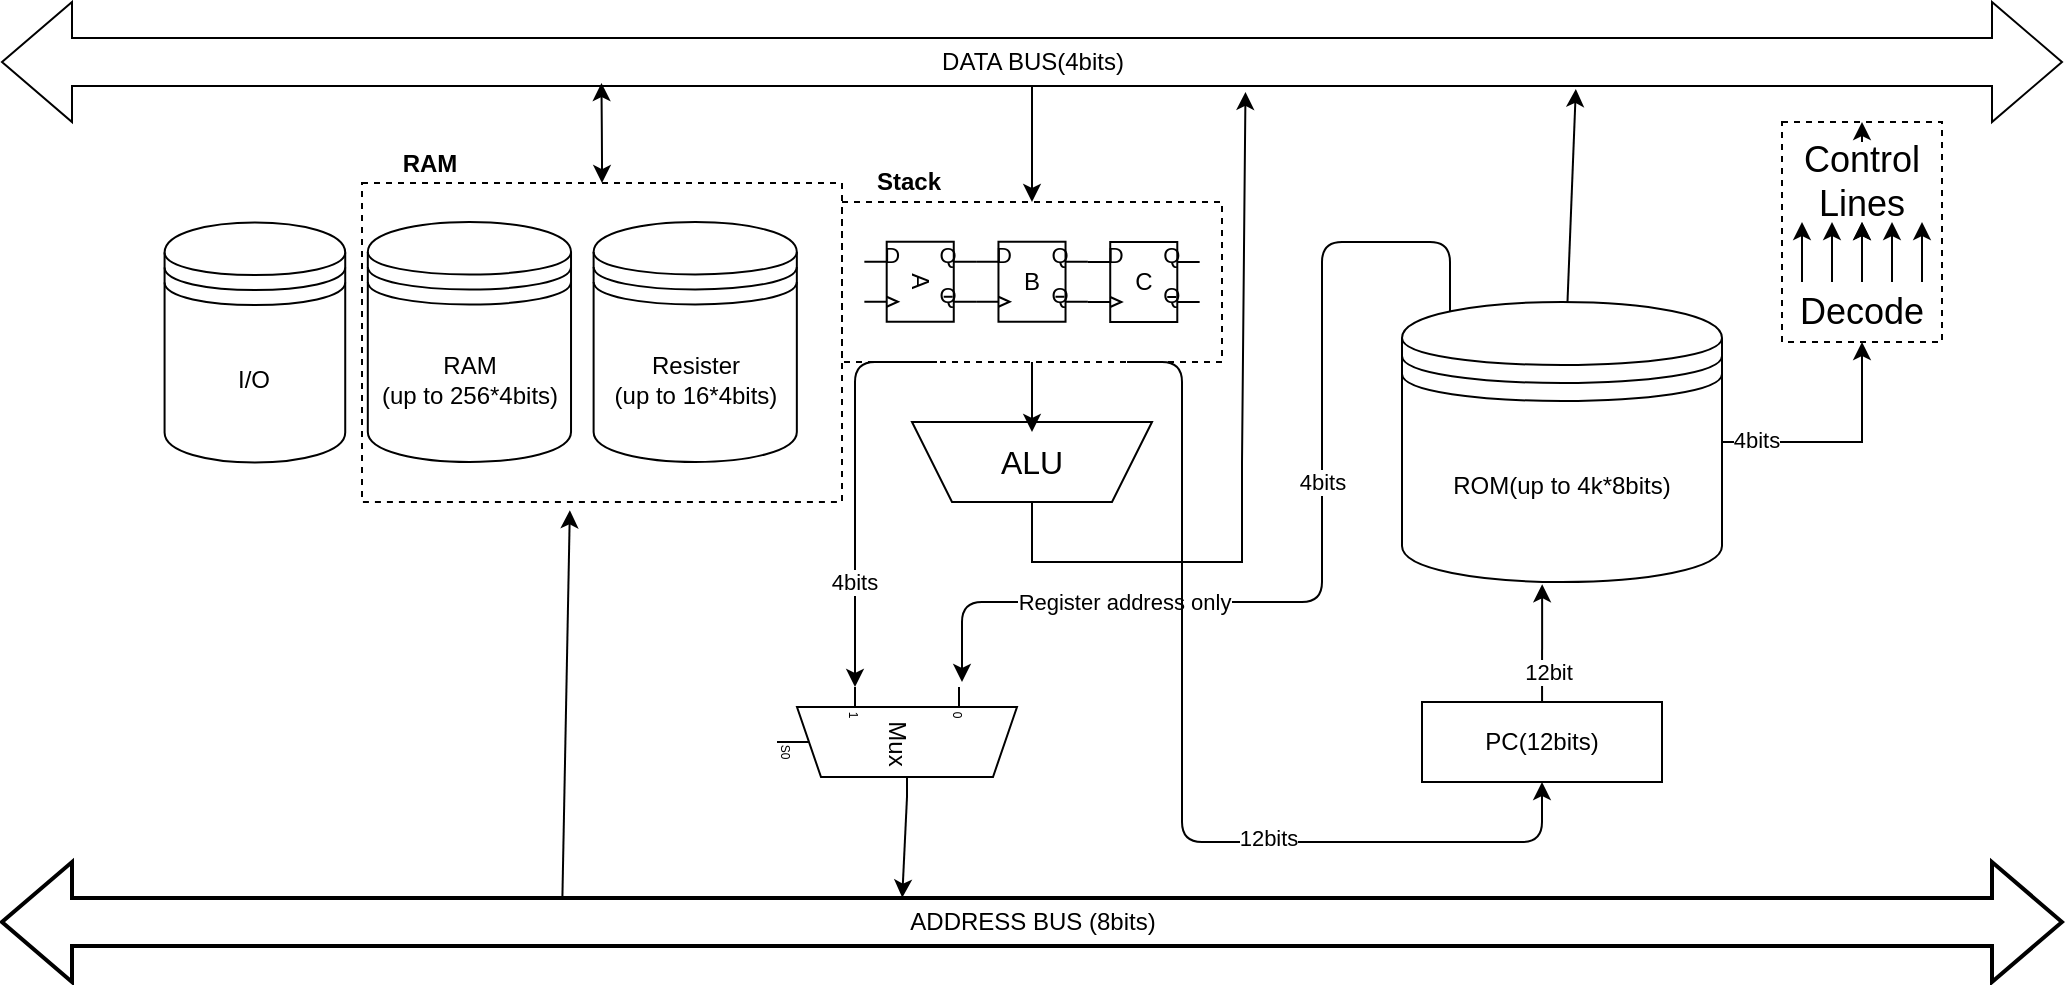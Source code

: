 <mxfile>
    <diagram name="ページ1" id="FL6XOQ-P3k_mCRHXE3k5">
        <mxGraphModel dx="1000" dy="2363" grid="1" gridSize="10" guides="1" tooltips="1" connect="1" arrows="1" fold="1" page="1" pageScale="1" pageWidth="1169" pageHeight="827" background="none" math="0" shadow="0">
            <root>
                <mxCell id="0"/>
                <mxCell id="1" parent="0"/>
                <mxCell id="36" style="edgeStyle=none;rounded=0;html=1;startArrow=none;startFill=0;endArrow=classic;endFill=1;exitX=0.272;exitY=0.333;exitDx=0;exitDy=0;exitPerimeter=0;entryX=0.433;entryY=1.026;entryDx=0;entryDy=0;entryPerimeter=0;" parent="1" source="dDtKkb987Jfwz-Kflepq-34" target="14" edge="1">
                    <mxGeometry relative="1" as="geometry">
                        <mxPoint x="361.71" y="-1141.52" as="sourcePoint"/>
                        <mxPoint x="330" y="-1340" as="targetPoint"/>
                    </mxGeometry>
                </mxCell>
                <mxCell id="dDtKkb987Jfwz-Kflepq-34" value="ADDRESS BUS (8bits)" style="html=1;shadow=0;dashed=0;align=center;verticalAlign=middle;shape=mxgraph.arrows2.twoWayArrow;dy=0.6;dx=35;strokeWidth=2;" parent="1" vertex="1">
                    <mxGeometry x="50" y="-1160" width="1030" height="60" as="geometry"/>
                </mxCell>
                <mxCell id="34" style="edgeStyle=none;rounded=0;html=1;startArrow=none;startFill=0;endArrow=classic;endFill=1;entryX=0.438;entryY=1.008;entryDx=0;entryDy=0;entryPerimeter=0;" parent="1" source="6z_fS-_69uKnH_0oTRGQ-11" target="6z_fS-_69uKnH_0oTRGQ-14" edge="1">
                    <mxGeometry relative="1" as="geometry">
                        <mxPoint x="760" y="-1260" as="targetPoint"/>
                    </mxGeometry>
                </mxCell>
                <mxCell id="83" value="12bit" style="edgeLabel;html=1;align=center;verticalAlign=middle;resizable=0;points=[];" parent="34" vertex="1" connectable="0">
                    <mxGeometry x="-0.472" y="-3" relative="1" as="geometry">
                        <mxPoint as="offset"/>
                    </mxGeometry>
                </mxCell>
                <mxCell id="6z_fS-_69uKnH_0oTRGQ-11" value="PC(12bits)" style="rounded=0;whiteSpace=wrap;html=1;" parent="1" vertex="1">
                    <mxGeometry x="760" y="-1240" width="120" height="40" as="geometry"/>
                </mxCell>
                <mxCell id="31" style="edgeStyle=none;rounded=0;html=1;entryX=0.5;entryY=1;entryDx=0;entryDy=0;startArrow=none;startFill=0;endArrow=classic;endFill=1;" parent="1" source="6z_fS-_69uKnH_0oTRGQ-14" target="6z_fS-_69uKnH_0oTRGQ-42" edge="1">
                    <mxGeometry relative="1" as="geometry">
                        <Array as="points">
                            <mxPoint x="980" y="-1370"/>
                        </Array>
                    </mxGeometry>
                </mxCell>
                <mxCell id="107" value="4bits" style="edgeLabel;html=1;align=center;verticalAlign=middle;resizable=0;points=[];" vertex="1" connectable="0" parent="31">
                    <mxGeometry x="-0.718" y="1" relative="1" as="geometry">
                        <mxPoint as="offset"/>
                    </mxGeometry>
                </mxCell>
                <mxCell id="32" style="edgeStyle=none;rounded=0;html=1;entryX=0.764;entryY=0.724;entryDx=0;entryDy=0;entryPerimeter=0;startArrow=none;startFill=0;endArrow=classic;endFill=1;" parent="1" source="6z_fS-_69uKnH_0oTRGQ-14" edge="1" target="dDtKkb987Jfwz-Kflepq-8">
                    <mxGeometry relative="1" as="geometry">
                        <mxPoint x="770.62" y="-1545.48" as="targetPoint"/>
                    </mxGeometry>
                </mxCell>
                <mxCell id="98" style="edgeStyle=orthogonalEdgeStyle;html=1;exitX=0.15;exitY=0.05;exitDx=0;exitDy=0;exitPerimeter=0;" edge="1" parent="1" source="6z_fS-_69uKnH_0oTRGQ-14">
                    <mxGeometry relative="1" as="geometry">
                        <mxPoint x="530" y="-1250" as="targetPoint"/>
                        <Array as="points">
                            <mxPoint x="774" y="-1470"/>
                            <mxPoint x="710" y="-1470"/>
                            <mxPoint x="710" y="-1290"/>
                            <mxPoint x="530" y="-1290"/>
                        </Array>
                    </mxGeometry>
                </mxCell>
                <mxCell id="100" value="Register address only" style="edgeLabel;html=1;align=center;verticalAlign=middle;resizable=0;points=[];" vertex="1" connectable="0" parent="98">
                    <mxGeometry x="0.619" y="4" relative="1" as="geometry">
                        <mxPoint x="25" y="-4" as="offset"/>
                    </mxGeometry>
                </mxCell>
                <mxCell id="101" value="4bits" style="edgeLabel;html=1;align=center;verticalAlign=middle;resizable=0;points=[];" vertex="1" connectable="0" parent="98">
                    <mxGeometry x="0.293" y="-1" relative="1" as="geometry">
                        <mxPoint x="43" y="-59" as="offset"/>
                    </mxGeometry>
                </mxCell>
                <mxCell id="6z_fS-_69uKnH_0oTRGQ-14" value="ROM(up to 4k*8bits)" style="shape=datastore;whiteSpace=wrap;html=1;" parent="1" vertex="1">
                    <mxGeometry x="750" y="-1440" width="160" height="140" as="geometry"/>
                </mxCell>
                <mxCell id="10" value="" style="group" parent="1" vertex="1" connectable="0">
                    <mxGeometry x="470" y="-1510" width="190" height="100" as="geometry"/>
                </mxCell>
                <mxCell id="6z_fS-_69uKnH_0oTRGQ-61" value="" style="group;rotation=0;" parent="10" vertex="1" connectable="0">
                    <mxGeometry x="122.941" y="40" width="67.059" height="60" as="geometry"/>
                </mxCell>
                <mxCell id="6z_fS-_69uKnH_0oTRGQ-56" value="" style="verticalLabelPosition=bottom;shadow=0;dashed=0;align=center;html=1;verticalAlign=top;shape=mxgraph.electrical.logic_gates.d_type_flip-flop;rotation=0;" parent="6z_fS-_69uKnH_0oTRGQ-61" vertex="1">
                    <mxGeometry width="55.882" height="40" as="geometry"/>
                </mxCell>
                <mxCell id="6z_fS-_69uKnH_0oTRGQ-60" value="C" style="text;html=1;align=center;verticalAlign=middle;whiteSpace=wrap;rounded=0;rotation=0;" parent="6z_fS-_69uKnH_0oTRGQ-61" vertex="1">
                    <mxGeometry x="11.176" y="8.12" width="33.529" height="23.762" as="geometry"/>
                </mxCell>
                <mxCell id="4" value="" style="rounded=0;whiteSpace=wrap;html=1;fillColor=none;dashed=1;" parent="6z_fS-_69uKnH_0oTRGQ-61" vertex="1">
                    <mxGeometry x="-122.941" y="-20" width="190" height="80" as="geometry"/>
                </mxCell>
                <mxCell id="6z_fS-_69uKnH_0oTRGQ-65" value="" style="group;rotation=0;" parent="6z_fS-_69uKnH_0oTRGQ-61" vertex="1" connectable="0">
                    <mxGeometry x="-55.882" y="-0.13" width="55.882" height="40.13" as="geometry"/>
                </mxCell>
                <mxCell id="6z_fS-_69uKnH_0oTRGQ-63" value="" style="verticalLabelPosition=bottom;shadow=0;dashed=0;align=center;html=1;verticalAlign=top;shape=mxgraph.electrical.logic_gates.d_type_flip-flop;rotation=0;" parent="6z_fS-_69uKnH_0oTRGQ-65" vertex="1">
                    <mxGeometry width="55.882" height="40" as="geometry"/>
                </mxCell>
                <mxCell id="6z_fS-_69uKnH_0oTRGQ-64" value="B" style="text;html=1;align=center;verticalAlign=middle;whiteSpace=wrap;rounded=0;rotation=0;" parent="6z_fS-_69uKnH_0oTRGQ-65" vertex="1">
                    <mxGeometry x="11.176" y="8" width="33.529" height="23.762" as="geometry"/>
                </mxCell>
                <mxCell id="6" value="" style="group;rotation=0;" parent="6z_fS-_69uKnH_0oTRGQ-61" vertex="1" connectable="0">
                    <mxGeometry x="-111.765" y="-0.13" width="55.882" height="40.13" as="geometry"/>
                </mxCell>
                <mxCell id="7" value="" style="verticalLabelPosition=bottom;shadow=0;dashed=0;align=center;html=1;verticalAlign=top;shape=mxgraph.electrical.logic_gates.d_type_flip-flop;rotation=0;" parent="6" vertex="1">
                    <mxGeometry width="55.882" height="40" as="geometry"/>
                </mxCell>
                <mxCell id="8" value="A" style="text;html=1;align=center;verticalAlign=middle;whiteSpace=wrap;rounded=0;rotation=90;" parent="6" vertex="1">
                    <mxGeometry x="11.176" y="8" width="33.529" height="23.762" as="geometry"/>
                </mxCell>
                <mxCell id="9" value="Stack" style="text;html=1;strokeColor=none;fillColor=none;align=center;verticalAlign=middle;whiteSpace=wrap;rounded=0;dashed=1;fontStyle=1" parent="10" vertex="1">
                    <mxGeometry width="67.059" height="20" as="geometry"/>
                </mxCell>
                <mxCell id="19" value="" style="group" parent="1" vertex="1" connectable="0">
                    <mxGeometry x="940" y="-1530" width="80" height="110" as="geometry"/>
                </mxCell>
                <mxCell id="PgDK6xRRdv0KBnLI8OND-41" value="" style="whiteSpace=wrap;html=1;fillColor=none;dashed=1;" parent="19" vertex="1">
                    <mxGeometry width="80" height="110" as="geometry"/>
                </mxCell>
                <mxCell id="6z_fS-_69uKnH_0oTRGQ-42" value="&lt;font style=&quot;font-size: 18px;&quot;&gt;Decode&lt;/font&gt;" style="text;html=1;align=center;verticalAlign=middle;whiteSpace=wrap;rounded=0;" parent="19" vertex="1">
                    <mxGeometry x="10" y="80" width="60" height="30" as="geometry"/>
                </mxCell>
                <mxCell id="30" style="edgeStyle=none;rounded=0;html=1;startArrow=none;startFill=0;endArrow=classic;endFill=1;" parent="19" source="6z_fS-_69uKnH_0oTRGQ-47" target="PgDK6xRRdv0KBnLI8OND-41" edge="1">
                    <mxGeometry relative="1" as="geometry"/>
                </mxCell>
                <mxCell id="6z_fS-_69uKnH_0oTRGQ-47" value="&lt;font style=&quot;font-size: 18px;&quot;&gt;Control Lines&lt;/font&gt;" style="text;html=1;align=center;verticalAlign=middle;whiteSpace=wrap;rounded=0;" parent="19" vertex="1">
                    <mxGeometry x="10" y="10" width="60" height="40" as="geometry"/>
                </mxCell>
                <mxCell id="6z_fS-_69uKnH_0oTRGQ-51" style="edgeStyle=orthogonalEdgeStyle;rounded=0;orthogonalLoop=1;jettySize=auto;html=1;exitX=0;exitY=0;exitDx=0;exitDy=0;entryX=0;entryY=1;entryDx=0;entryDy=0;" parent="19" source="6z_fS-_69uKnH_0oTRGQ-42" target="6z_fS-_69uKnH_0oTRGQ-47" edge="1">
                    <mxGeometry relative="1" as="geometry"/>
                </mxCell>
                <mxCell id="6z_fS-_69uKnH_0oTRGQ-52" style="edgeStyle=orthogonalEdgeStyle;rounded=0;orthogonalLoop=1;jettySize=auto;html=1;exitX=0.25;exitY=0;exitDx=0;exitDy=0;entryX=0.25;entryY=1;entryDx=0;entryDy=0;" parent="19" source="6z_fS-_69uKnH_0oTRGQ-42" target="6z_fS-_69uKnH_0oTRGQ-47" edge="1">
                    <mxGeometry relative="1" as="geometry"/>
                </mxCell>
                <mxCell id="6z_fS-_69uKnH_0oTRGQ-53" style="edgeStyle=orthogonalEdgeStyle;rounded=0;orthogonalLoop=1;jettySize=auto;html=1;exitX=0.5;exitY=0;exitDx=0;exitDy=0;entryX=0.5;entryY=1;entryDx=0;entryDy=0;" parent="19" source="6z_fS-_69uKnH_0oTRGQ-42" target="6z_fS-_69uKnH_0oTRGQ-47" edge="1">
                    <mxGeometry relative="1" as="geometry"/>
                </mxCell>
                <mxCell id="6z_fS-_69uKnH_0oTRGQ-54" style="edgeStyle=orthogonalEdgeStyle;rounded=0;orthogonalLoop=1;jettySize=auto;html=1;exitX=0.75;exitY=0;exitDx=0;exitDy=0;entryX=0.75;entryY=1;entryDx=0;entryDy=0;" parent="19" source="6z_fS-_69uKnH_0oTRGQ-42" target="6z_fS-_69uKnH_0oTRGQ-47" edge="1">
                    <mxGeometry relative="1" as="geometry"/>
                </mxCell>
                <mxCell id="6z_fS-_69uKnH_0oTRGQ-55" style="edgeStyle=orthogonalEdgeStyle;rounded=0;orthogonalLoop=1;jettySize=auto;html=1;exitX=1;exitY=0;exitDx=0;exitDy=0;entryX=1;entryY=1;entryDx=0;entryDy=0;" parent="19" source="6z_fS-_69uKnH_0oTRGQ-42" target="6z_fS-_69uKnH_0oTRGQ-47" edge="1">
                    <mxGeometry relative="1" as="geometry"/>
                </mxCell>
                <mxCell id="18" value="" style="edgeStyle=none;html=1;" parent="19" source="6z_fS-_69uKnH_0oTRGQ-42" target="6z_fS-_69uKnH_0oTRGQ-47" edge="1">
                    <mxGeometry relative="1" as="geometry"/>
                </mxCell>
                <mxCell id="26" style="edgeStyle=none;html=1;startArrow=classic;startFill=1;endArrow=none;endFill=0;entryX=0.5;entryY=0;entryDx=0;entryDy=42;entryPerimeter=0;" parent="1" source="4" target="dDtKkb987Jfwz-Kflepq-8" edge="1">
                    <mxGeometry relative="1" as="geometry">
                        <mxPoint x="415" y="-1560" as="targetPoint"/>
                    </mxGeometry>
                </mxCell>
                <mxCell id="dDtKkb987Jfwz-Kflepq-8" value="DATA BUS(4bits)" style="html=1;shadow=0;dashed=0;align=center;verticalAlign=middle;shape=mxgraph.arrows2.twoWayArrow;dy=0.6;dx=35;" parent="1" vertex="1">
                    <mxGeometry x="50" y="-1590" width="1030" height="60" as="geometry"/>
                </mxCell>
                <mxCell id="27" value="" style="group" parent="1" vertex="1" connectable="0">
                    <mxGeometry x="505" y="-1380" width="120" height="40.0" as="geometry"/>
                </mxCell>
                <mxCell id="6z_fS-_69uKnH_0oTRGQ-2" value="" style="shape=trapezoid;perimeter=trapezoidPerimeter;whiteSpace=wrap;html=1;fixedSize=1;rotation=-180;size=20;" parent="27" vertex="1">
                    <mxGeometry y="7.105e-15" width="120" height="40" as="geometry"/>
                </mxCell>
                <mxCell id="PgDK6xRRdv0KBnLI8OND-22" value="ALU" style="text;html=1;align=center;verticalAlign=middle;whiteSpace=wrap;rounded=0;fontSize=16;" parent="27" vertex="1">
                    <mxGeometry x="30" y="5.0" width="60" height="30" as="geometry"/>
                </mxCell>
                <mxCell id="28" style="edgeStyle=none;html=1;exitX=0.5;exitY=1;exitDx=0;exitDy=0;entryX=0.5;entryY=0;entryDx=0;entryDy=0;startArrow=none;startFill=0;endArrow=classic;endFill=1;" parent="1" source="4" target="PgDK6xRRdv0KBnLI8OND-22" edge="1">
                    <mxGeometry relative="1" as="geometry"/>
                </mxCell>
                <mxCell id="29" style="edgeStyle=none;html=1;entryX=0.458;entryY=0.749;entryDx=0;entryDy=0;entryPerimeter=0;startArrow=none;startFill=0;endArrow=classic;endFill=1;rounded=0;exitX=0.5;exitY=0;exitDx=0;exitDy=0;" parent="1" source="6z_fS-_69uKnH_0oTRGQ-2" edge="1">
                    <mxGeometry relative="1" as="geometry">
                        <mxPoint x="671.74" y="-1545.06" as="targetPoint"/>
                        <Array as="points">
                            <mxPoint x="565" y="-1310"/>
                            <mxPoint x="670" y="-1310"/>
                            <mxPoint x="670" y="-1360"/>
                        </Array>
                    </mxGeometry>
                </mxCell>
                <mxCell id="93" style="edgeStyle=none;rounded=0;html=1;entryX=0.437;entryY=0.297;entryDx=0;entryDy=0;entryPerimeter=0;startArrow=none;startFill=0;endArrow=classic;endFill=1;exitX=1;exitY=0.5;exitDx=0;exitDy=-5;exitPerimeter=0;" parent="1" source="92" target="dDtKkb987Jfwz-Kflepq-34" edge="1">
                    <mxGeometry relative="1" as="geometry">
                        <mxPoint x="500" y="-1190" as="sourcePoint"/>
                    </mxGeometry>
                </mxCell>
                <mxCell id="92" value="Mux" style="shadow=0;dashed=0;align=center;html=1;strokeWidth=1;shape=mxgraph.electrical.abstract.mux2;rounded=0;strokeColor=default;fillColor=default;rotation=90;" parent="1" vertex="1">
                    <mxGeometry x="470" y="-1280" width="55" height="120" as="geometry"/>
                </mxCell>
                <mxCell id="95" style="edgeStyle=orthogonalEdgeStyle;html=1;exitX=0.25;exitY=1;exitDx=0;exitDy=0;entryX=0;entryY=0.65;entryDx=0;entryDy=3;entryPerimeter=0;" edge="1" parent="1" source="4" target="92">
                    <mxGeometry relative="1" as="geometry">
                        <Array as="points">
                            <mxPoint x="477" y="-1410"/>
                        </Array>
                    </mxGeometry>
                </mxCell>
                <mxCell id="105" value="4bits" style="edgeLabel;html=1;align=center;verticalAlign=middle;resizable=0;points=[];" vertex="1" connectable="0" parent="95">
                    <mxGeometry x="0.477" y="-1" relative="1" as="geometry">
                        <mxPoint as="offset"/>
                    </mxGeometry>
                </mxCell>
                <mxCell id="99" style="edgeStyle=orthogonalEdgeStyle;html=1;exitX=0.5;exitY=0;exitDx=0;exitDy=0;entryX=0.291;entryY=0.675;entryDx=0;entryDy=0;entryPerimeter=0;startArrow=classic;startFill=1;" edge="1" parent="1" source="14" target="dDtKkb987Jfwz-Kflepq-8">
                    <mxGeometry relative="1" as="geometry"/>
                </mxCell>
                <mxCell id="102" style="edgeStyle=orthogonalEdgeStyle;html=1;exitX=0.75;exitY=1;exitDx=0;exitDy=0;entryX=0.5;entryY=1;entryDx=0;entryDy=0;startArrow=none;startFill=0;" edge="1" parent="1" source="4" target="6z_fS-_69uKnH_0oTRGQ-11">
                    <mxGeometry relative="1" as="geometry">
                        <Array as="points">
                            <mxPoint x="640" y="-1410"/>
                            <mxPoint x="640" y="-1170"/>
                            <mxPoint x="820" y="-1170"/>
                        </Array>
                    </mxGeometry>
                </mxCell>
                <mxCell id="106" value="12bits" style="edgeLabel;html=1;align=center;verticalAlign=middle;resizable=0;points=[];" vertex="1" connectable="0" parent="102">
                    <mxGeometry x="0.299" y="2" relative="1" as="geometry">
                        <mxPoint as="offset"/>
                    </mxGeometry>
                </mxCell>
                <mxCell id="37" value="I/O" style="shape=datastore;whiteSpace=wrap;html=1;rounded=0;strokeColor=default;fillColor=default;movable=1;resizable=1;rotatable=1;deletable=1;editable=1;connectable=1;" parent="1" vertex="1">
                    <mxGeometry x="131.29" y="-1479.73" width="90.323" height="120.0" as="geometry"/>
                </mxCell>
                <mxCell id="103" value="" style="group" vertex="1" connectable="0" parent="1">
                    <mxGeometry x="230" y="-1519.46" width="240" height="179.46" as="geometry"/>
                </mxCell>
                <mxCell id="14" value="" style="rounded=0;whiteSpace=wrap;html=1;fillColor=none;strokeColor=default;dashed=1;" parent="103" vertex="1">
                    <mxGeometry y="20" width="240" height="159.46" as="geometry"/>
                </mxCell>
                <mxCell id="6z_fS-_69uKnH_0oTRGQ-75" value="RAM&lt;br&gt;(up to 256*4bits)" style="shape=datastore;whiteSpace=wrap;html=1;" parent="103" vertex="1">
                    <mxGeometry x="2.903" y="39.46" width="101.613" height="120.0" as="geometry"/>
                </mxCell>
                <mxCell id="12" value="Resister&lt;br&gt;(up to 16*4bits)" style="shape=datastore;whiteSpace=wrap;html=1;" parent="103" vertex="1">
                    <mxGeometry x="115.806" y="39.46" width="101.613" height="120.0" as="geometry"/>
                </mxCell>
                <mxCell id="20" value="RAM" style="text;html=1;strokeColor=none;fillColor=none;align=center;verticalAlign=middle;whiteSpace=wrap;rounded=0;dashed=1;fontStyle=1" parent="103" vertex="1">
                    <mxGeometry width="67.742" height="20.0" as="geometry"/>
                </mxCell>
            </root>
        </mxGraphModel>
    </diagram>
</mxfile>